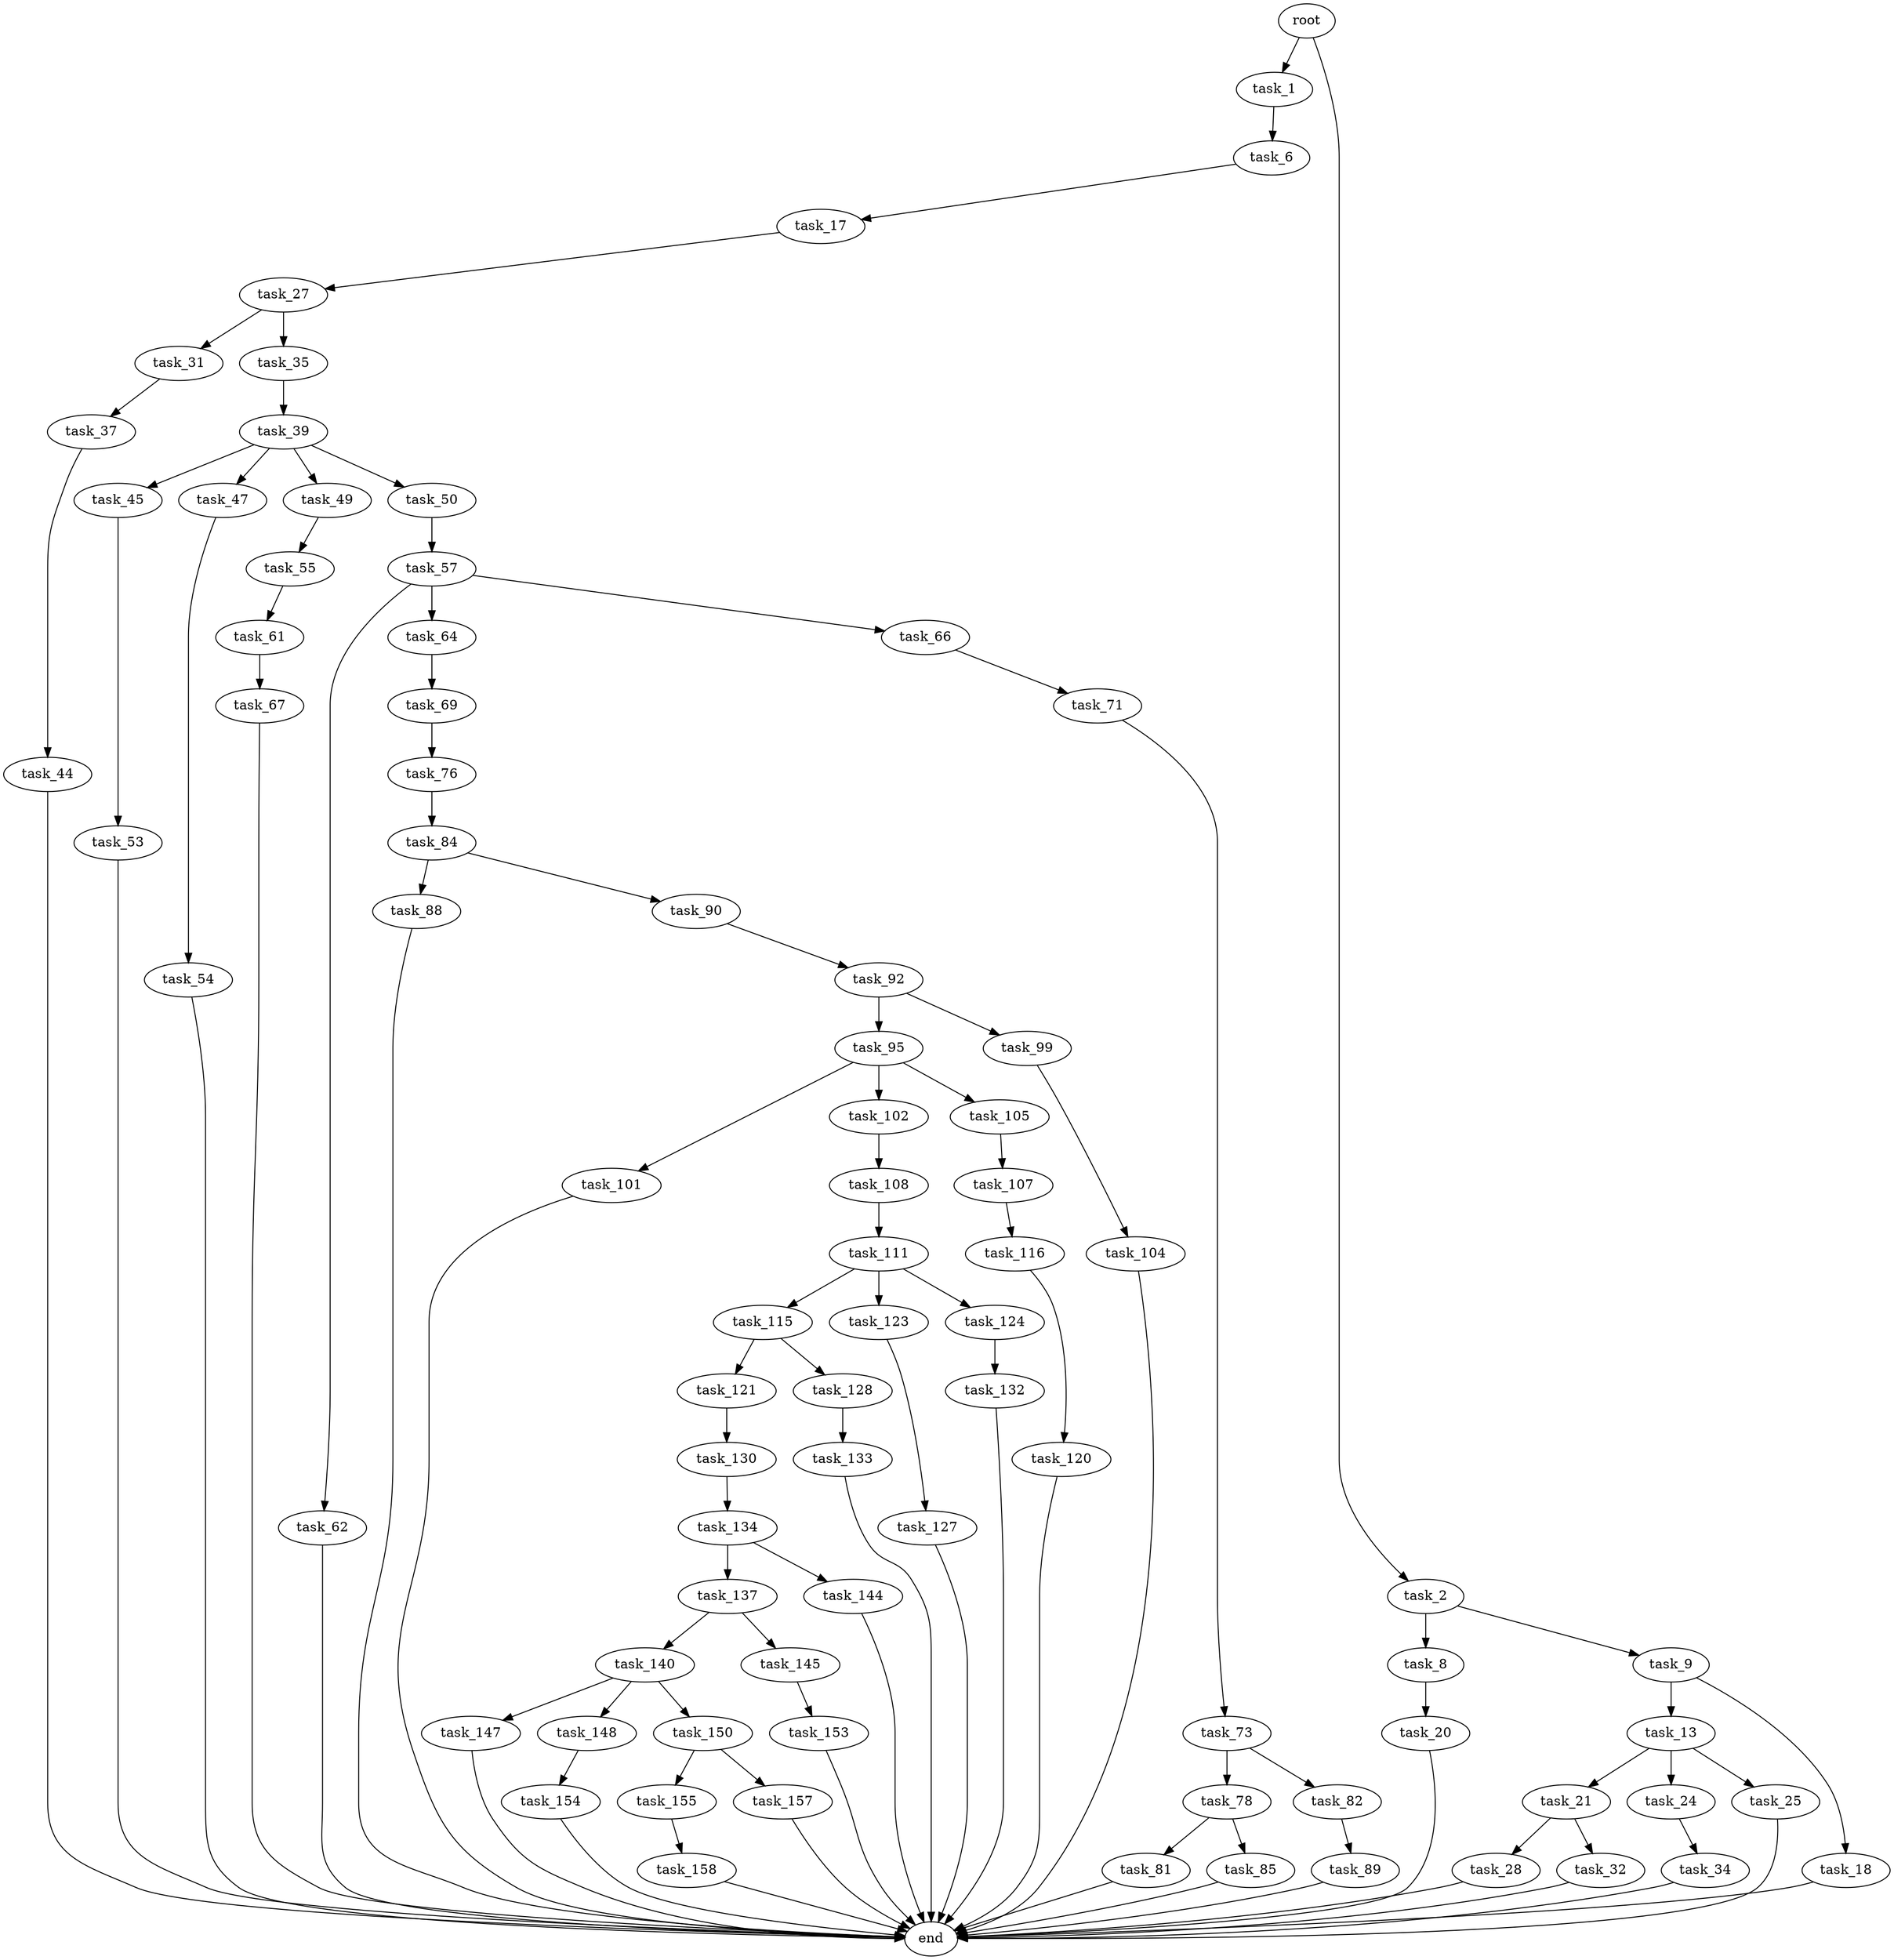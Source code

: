 digraph G {
  root [size="0.000000"];
  task_1 [size="5591812406.000000"];
  task_2 [size="171674400393.000000"];
  task_6 [size="28991029248.000000"];
  task_8 [size="68719476736.000000"];
  task_9 [size="3556331428.000000"];
  task_13 [size="23718173489.000000"];
  task_17 [size="231928233984.000000"];
  task_18 [size="8589934592.000000"];
  task_20 [size="1129952811724.000000"];
  task_21 [size="19067158253.000000"];
  task_24 [size="68719476736.000000"];
  task_25 [size="56958537721.000000"];
  task_27 [size="11214208705.000000"];
  task_28 [size="295154090462.000000"];
  task_31 [size="368293445632.000000"];
  task_32 [size="3541558855.000000"];
  task_34 [size="1042775085432.000000"];
  task_35 [size="368293445632.000000"];
  task_37 [size="325854867224.000000"];
  task_39 [size="19542890316.000000"];
  task_44 [size="28949351104.000000"];
  task_45 [size="536147066681.000000"];
  task_47 [size="3190213258.000000"];
  task_49 [size="272800544566.000000"];
  task_50 [size="68719476736.000000"];
  task_53 [size="68719476736.000000"];
  task_54 [size="656903394931.000000"];
  task_55 [size="31371182721.000000"];
  task_57 [size="10170635604.000000"];
  task_61 [size="16087666800.000000"];
  task_62 [size="549755813888.000000"];
  task_64 [size="10970716943.000000"];
  task_66 [size="231928233984.000000"];
  task_67 [size="41194870307.000000"];
  task_69 [size="27459108735.000000"];
  task_71 [size="318679320948.000000"];
  task_73 [size="8589934592.000000"];
  task_76 [size="5732712212.000000"];
  task_78 [size="204755244977.000000"];
  task_81 [size="282077722355.000000"];
  task_82 [size="335546200286.000000"];
  task_84 [size="2416455861.000000"];
  task_85 [size="2499770529.000000"];
  task_88 [size="7514869466.000000"];
  task_89 [size="8589934592.000000"];
  task_90 [size="935354644172.000000"];
  task_92 [size="73179474465.000000"];
  task_95 [size="69731448325.000000"];
  task_99 [size="7039206214.000000"];
  task_101 [size="368293445632.000000"];
  task_102 [size="2839550411.000000"];
  task_104 [size="13402850764.000000"];
  task_105 [size="1045362683957.000000"];
  task_107 [size="549755813888.000000"];
  task_108 [size="4094192657.000000"];
  task_111 [size="184026939924.000000"];
  task_115 [size="18685955234.000000"];
  task_116 [size="32224107266.000000"];
  task_120 [size="1000371583.000000"];
  task_121 [size="187181380398.000000"];
  task_123 [size="1173608480061.000000"];
  task_124 [size="221125408867.000000"];
  task_127 [size="1333803051707.000000"];
  task_128 [size="33353089278.000000"];
  task_130 [size="772630069737.000000"];
  task_132 [size="514969547392.000000"];
  task_133 [size="157391306218.000000"];
  task_134 [size="8589934592.000000"];
  task_137 [size="1073741824000.000000"];
  task_140 [size="181365159315.000000"];
  task_144 [size="11623299570.000000"];
  task_145 [size="161181379883.000000"];
  task_147 [size="231928233984.000000"];
  task_148 [size="30683916399.000000"];
  task_150 [size="6222530230.000000"];
  task_153 [size="3531492480.000000"];
  task_154 [size="833240545.000000"];
  task_155 [size="3623776917.000000"];
  task_157 [size="115079248159.000000"];
  task_158 [size="549755813888.000000"];
  end [size="0.000000"];

  root -> task_1 [size="1.000000"];
  root -> task_2 [size="1.000000"];
  task_1 -> task_6 [size="134217728.000000"];
  task_2 -> task_8 [size="134217728.000000"];
  task_2 -> task_9 [size="134217728.000000"];
  task_6 -> task_17 [size="75497472.000000"];
  task_8 -> task_20 [size="134217728.000000"];
  task_9 -> task_13 [size="75497472.000000"];
  task_9 -> task_18 [size="75497472.000000"];
  task_13 -> task_21 [size="75497472.000000"];
  task_13 -> task_24 [size="75497472.000000"];
  task_13 -> task_25 [size="75497472.000000"];
  task_17 -> task_27 [size="301989888.000000"];
  task_18 -> end [size="1.000000"];
  task_20 -> end [size="1.000000"];
  task_21 -> task_28 [size="301989888.000000"];
  task_21 -> task_32 [size="301989888.000000"];
  task_24 -> task_34 [size="134217728.000000"];
  task_25 -> end [size="1.000000"];
  task_27 -> task_31 [size="536870912.000000"];
  task_27 -> task_35 [size="536870912.000000"];
  task_28 -> end [size="1.000000"];
  task_31 -> task_37 [size="411041792.000000"];
  task_32 -> end [size="1.000000"];
  task_34 -> end [size="1.000000"];
  task_35 -> task_39 [size="411041792.000000"];
  task_37 -> task_44 [size="411041792.000000"];
  task_39 -> task_45 [size="679477248.000000"];
  task_39 -> task_47 [size="679477248.000000"];
  task_39 -> task_49 [size="679477248.000000"];
  task_39 -> task_50 [size="679477248.000000"];
  task_44 -> end [size="1.000000"];
  task_45 -> task_53 [size="838860800.000000"];
  task_47 -> task_54 [size="134217728.000000"];
  task_49 -> task_55 [size="209715200.000000"];
  task_50 -> task_57 [size="134217728.000000"];
  task_53 -> end [size="1.000000"];
  task_54 -> end [size="1.000000"];
  task_55 -> task_61 [size="536870912.000000"];
  task_57 -> task_62 [size="301989888.000000"];
  task_57 -> task_64 [size="301989888.000000"];
  task_57 -> task_66 [size="301989888.000000"];
  task_61 -> task_67 [size="301989888.000000"];
  task_62 -> end [size="1.000000"];
  task_64 -> task_69 [size="411041792.000000"];
  task_66 -> task_71 [size="301989888.000000"];
  task_67 -> end [size="1.000000"];
  task_69 -> task_76 [size="838860800.000000"];
  task_71 -> task_73 [size="301989888.000000"];
  task_73 -> task_78 [size="33554432.000000"];
  task_73 -> task_82 [size="33554432.000000"];
  task_76 -> task_84 [size="209715200.000000"];
  task_78 -> task_81 [size="134217728.000000"];
  task_78 -> task_85 [size="134217728.000000"];
  task_81 -> end [size="1.000000"];
  task_82 -> task_89 [size="411041792.000000"];
  task_84 -> task_88 [size="209715200.000000"];
  task_84 -> task_90 [size="209715200.000000"];
  task_85 -> end [size="1.000000"];
  task_88 -> end [size="1.000000"];
  task_89 -> end [size="1.000000"];
  task_90 -> task_92 [size="679477248.000000"];
  task_92 -> task_95 [size="75497472.000000"];
  task_92 -> task_99 [size="75497472.000000"];
  task_95 -> task_101 [size="75497472.000000"];
  task_95 -> task_102 [size="75497472.000000"];
  task_95 -> task_105 [size="75497472.000000"];
  task_99 -> task_104 [size="134217728.000000"];
  task_101 -> end [size="1.000000"];
  task_102 -> task_108 [size="75497472.000000"];
  task_104 -> end [size="1.000000"];
  task_105 -> task_107 [size="679477248.000000"];
  task_107 -> task_116 [size="536870912.000000"];
  task_108 -> task_111 [size="75497472.000000"];
  task_111 -> task_115 [size="134217728.000000"];
  task_111 -> task_123 [size="134217728.000000"];
  task_111 -> task_124 [size="134217728.000000"];
  task_115 -> task_121 [size="411041792.000000"];
  task_115 -> task_128 [size="411041792.000000"];
  task_116 -> task_120 [size="679477248.000000"];
  task_120 -> end [size="1.000000"];
  task_121 -> task_130 [size="679477248.000000"];
  task_123 -> task_127 [size="838860800.000000"];
  task_124 -> task_132 [size="209715200.000000"];
  task_127 -> end [size="1.000000"];
  task_128 -> task_133 [size="536870912.000000"];
  task_130 -> task_134 [size="838860800.000000"];
  task_132 -> end [size="1.000000"];
  task_133 -> end [size="1.000000"];
  task_134 -> task_137 [size="33554432.000000"];
  task_134 -> task_144 [size="33554432.000000"];
  task_137 -> task_140 [size="838860800.000000"];
  task_137 -> task_145 [size="838860800.000000"];
  task_140 -> task_147 [size="134217728.000000"];
  task_140 -> task_148 [size="134217728.000000"];
  task_140 -> task_150 [size="134217728.000000"];
  task_144 -> end [size="1.000000"];
  task_145 -> task_153 [size="301989888.000000"];
  task_147 -> end [size="1.000000"];
  task_148 -> task_154 [size="536870912.000000"];
  task_150 -> task_155 [size="134217728.000000"];
  task_150 -> task_157 [size="134217728.000000"];
  task_153 -> end [size="1.000000"];
  task_154 -> end [size="1.000000"];
  task_155 -> task_158 [size="411041792.000000"];
  task_157 -> end [size="1.000000"];
  task_158 -> end [size="1.000000"];
}
